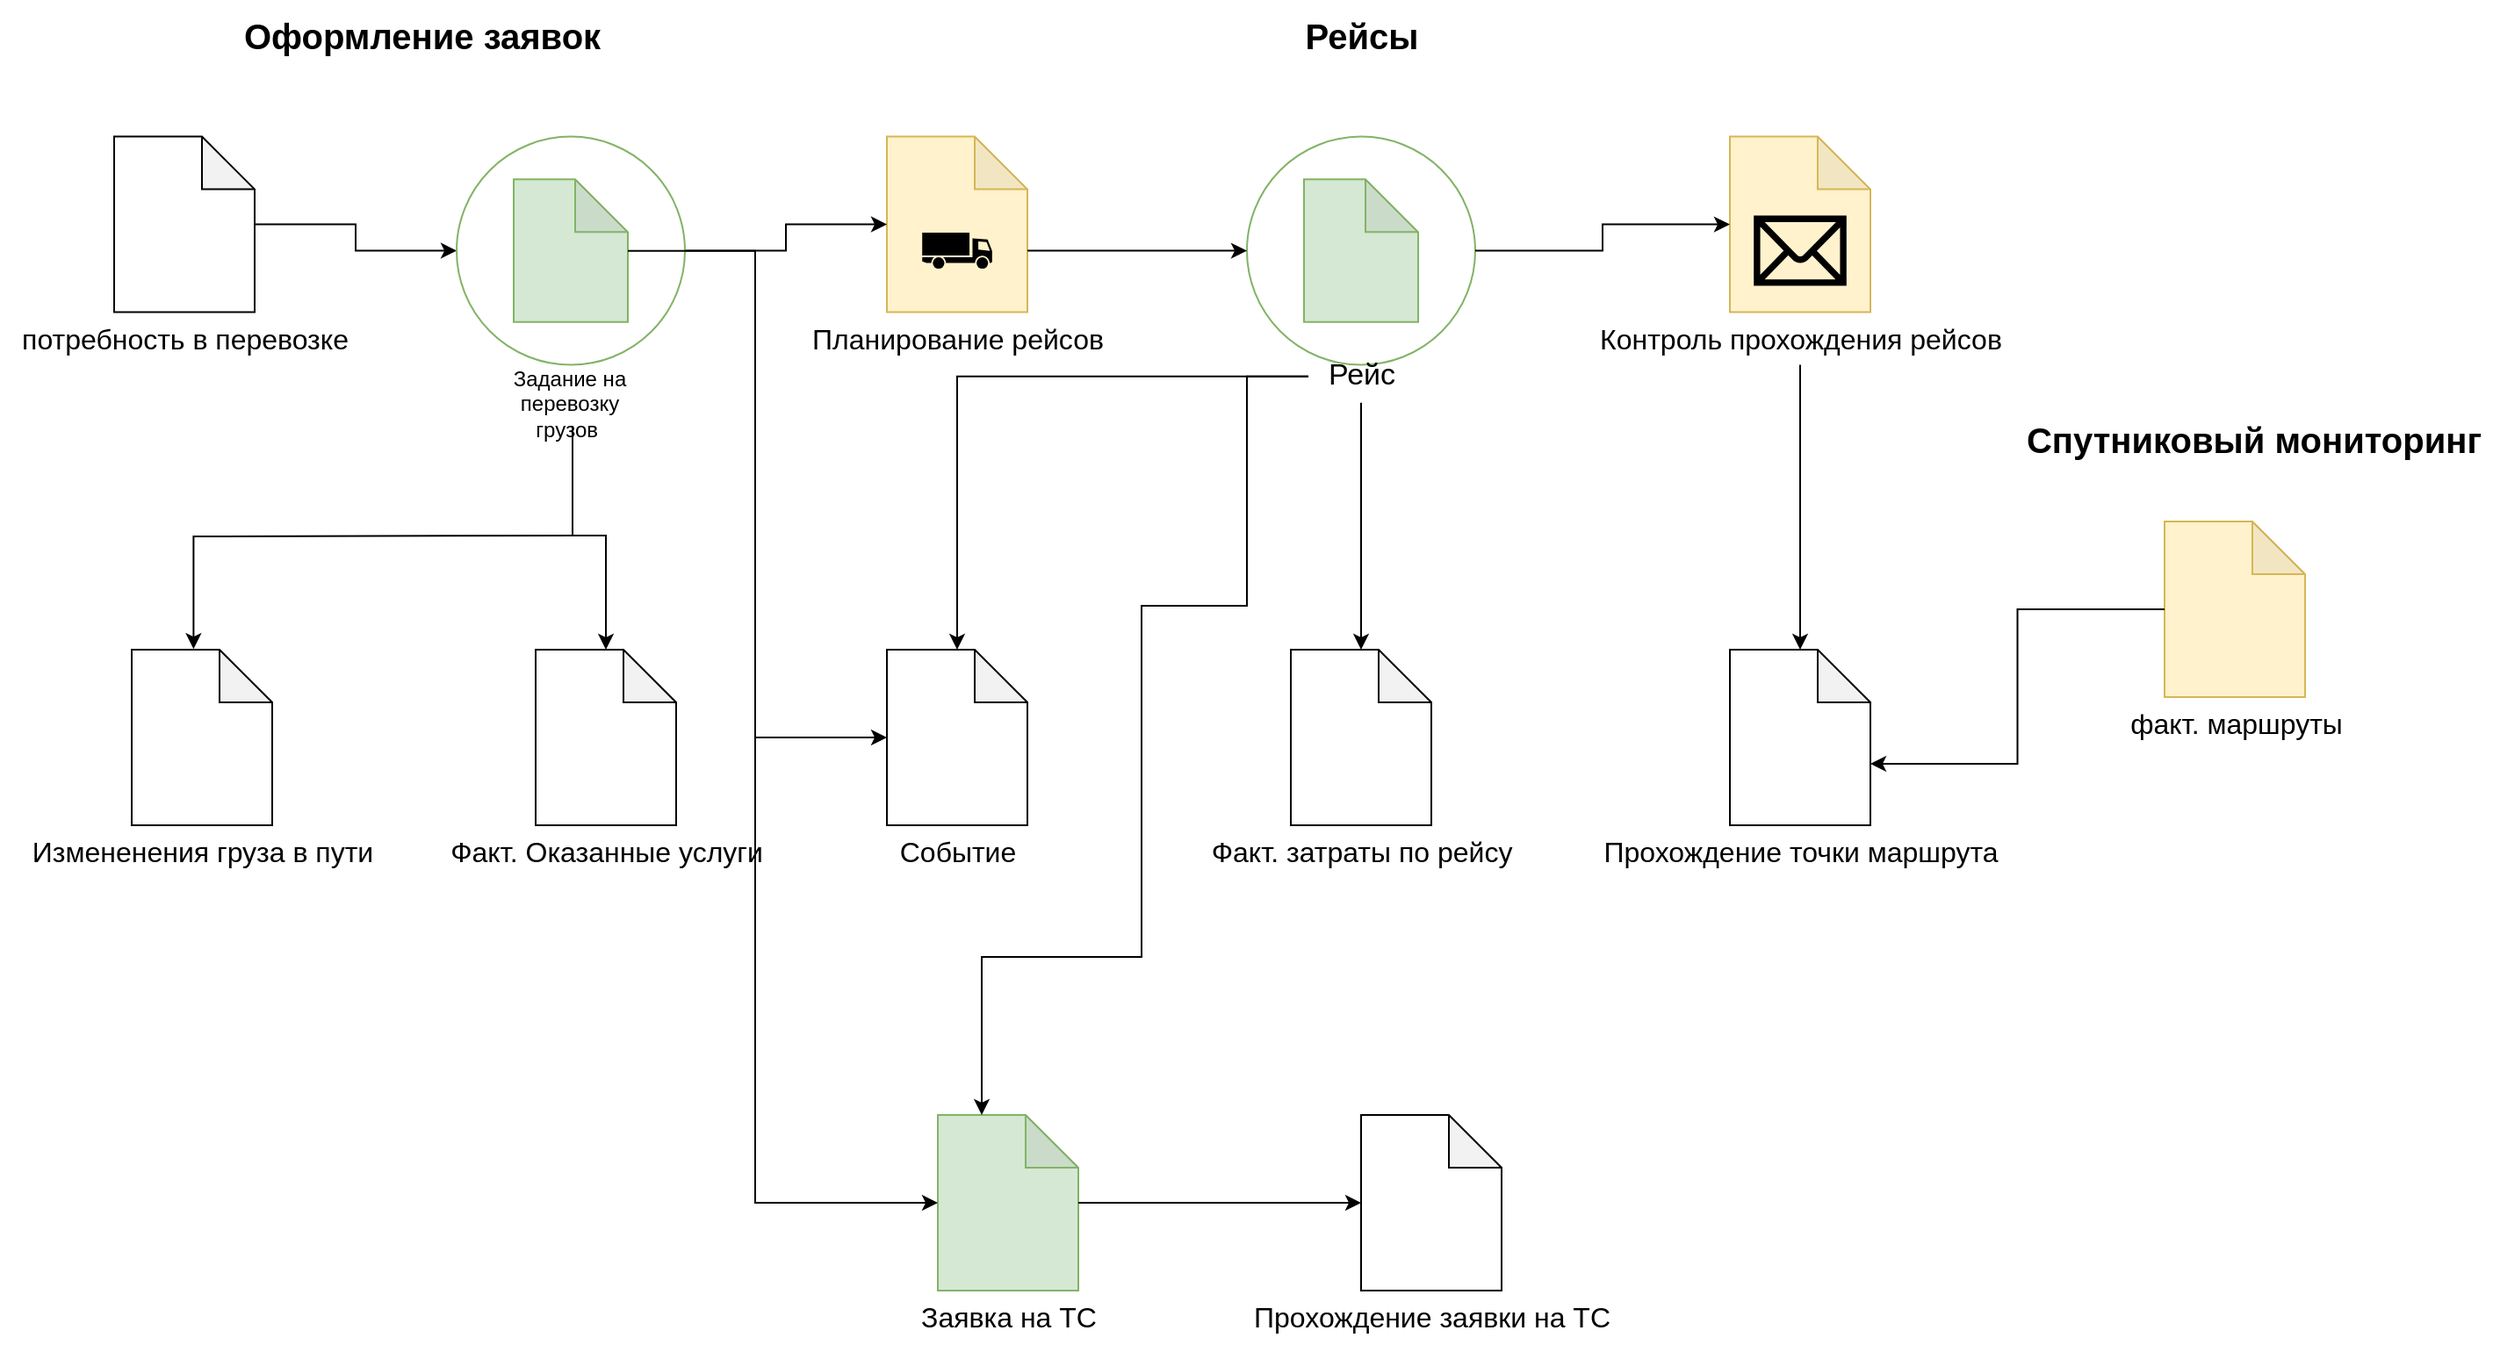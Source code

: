 <mxfile version="24.2.1" type="github">
  <diagram name="Страница — 1" id="71KRMf79bUPLbe6QW7eJ">
    <mxGraphModel dx="3434" dy="1509" grid="1" gridSize="10" guides="1" tooltips="1" connect="1" arrows="1" fold="1" page="1" pageScale="1" pageWidth="827" pageHeight="1169" math="0" shadow="0">
      <root>
        <mxCell id="0" />
        <mxCell id="1" parent="0" />
        <mxCell id="ib5mLaiR0aSDwd0X6dpf-1" value="&lt;font size=&quot;1&quot;&gt;&lt;b style=&quot;font-size: 20px;&quot;&gt;Оформление заявок&lt;/b&gt;&lt;/font&gt;" style="text;html=1;align=center;verticalAlign=middle;resizable=0;points=[];autosize=1;strokeColor=none;fillColor=none;" vertex="1" parent="1">
          <mxGeometry x="-655" y="180" width="230" height="40" as="geometry" />
        </mxCell>
        <mxCell id="ib5mLaiR0aSDwd0X6dpf-2" value="&lt;font size=&quot;1&quot;&gt;&lt;b style=&quot;font-size: 20px;&quot;&gt;Рейсы&lt;/b&gt;&lt;/font&gt;" style="text;html=1;align=center;verticalAlign=middle;resizable=0;points=[];autosize=1;strokeColor=none;fillColor=none;" vertex="1" parent="1">
          <mxGeometry x="-50" y="180" width="90" height="40" as="geometry" />
        </mxCell>
        <mxCell id="ib5mLaiR0aSDwd0X6dpf-7" value="" style="group" vertex="1" connectable="0" parent="1">
          <mxGeometry x="-760" y="257.81" width="190" height="130" as="geometry" />
        </mxCell>
        <mxCell id="ib5mLaiR0aSDwd0X6dpf-5" value="" style="shape=note;whiteSpace=wrap;html=1;backgroundOutline=1;darkOpacity=0.05;" vertex="1" parent="ib5mLaiR0aSDwd0X6dpf-7">
          <mxGeometry x="45" width="80" height="100" as="geometry" />
        </mxCell>
        <mxCell id="ib5mLaiR0aSDwd0X6dpf-6" value="&lt;font style=&quot;font-size: 16px;&quot;&gt;потребность в перевозке&lt;/font&gt;" style="text;html=1;align=center;verticalAlign=middle;resizable=0;points=[];autosize=1;strokeColor=none;fillColor=none;" vertex="1" parent="ib5mLaiR0aSDwd0X6dpf-7">
          <mxGeometry x="-20" y="100" width="210" height="30" as="geometry" />
        </mxCell>
        <mxCell id="ib5mLaiR0aSDwd0X6dpf-14" value="" style="group" vertex="1" connectable="0" parent="1">
          <mxGeometry x="-520" y="550" width="190" height="130" as="geometry" />
        </mxCell>
        <mxCell id="ib5mLaiR0aSDwd0X6dpf-15" value="" style="shape=note;whiteSpace=wrap;html=1;backgroundOutline=1;darkOpacity=0.05;" vertex="1" parent="ib5mLaiR0aSDwd0X6dpf-14">
          <mxGeometry x="45" width="80" height="100" as="geometry" />
        </mxCell>
        <mxCell id="ib5mLaiR0aSDwd0X6dpf-16" value="&lt;font style=&quot;font-size: 16px;&quot;&gt;Факт. Оказанные услуги&lt;/font&gt;" style="text;html=1;align=center;verticalAlign=middle;resizable=0;points=[];autosize=1;strokeColor=none;fillColor=none;" vertex="1" parent="ib5mLaiR0aSDwd0X6dpf-14">
          <mxGeometry x="-20" y="100" width="210" height="30" as="geometry" />
        </mxCell>
        <mxCell id="ib5mLaiR0aSDwd0X6dpf-19" value="" style="edgeStyle=orthogonalEdgeStyle;rounded=0;orthogonalLoop=1;jettySize=auto;html=1;" edge="1" parent="1" source="ib5mLaiR0aSDwd0X6dpf-5" target="ib5mLaiR0aSDwd0X6dpf-9">
          <mxGeometry relative="1" as="geometry" />
        </mxCell>
        <mxCell id="ib5mLaiR0aSDwd0X6dpf-20" value="" style="edgeStyle=orthogonalEdgeStyle;rounded=0;orthogonalLoop=1;jettySize=auto;html=1;movable=1;resizable=1;rotatable=1;deletable=1;editable=1;locked=0;connectable=1;" edge="1" parent="1" target="ib5mLaiR0aSDwd0X6dpf-15">
          <mxGeometry relative="1" as="geometry">
            <mxPoint x="-455" y="423.0" as="sourcePoint" />
            <Array as="points">
              <mxPoint x="-454" y="423" />
              <mxPoint x="-454" y="485" />
              <mxPoint x="-435" y="485" />
            </Array>
          </mxGeometry>
        </mxCell>
        <mxCell id="ib5mLaiR0aSDwd0X6dpf-26" value="" style="edgeStyle=orthogonalEdgeStyle;rounded=0;orthogonalLoop=1;jettySize=auto;html=1;entryX=0.44;entryY=-0.004;entryDx=0;entryDy=0;entryPerimeter=0;movable=1;resizable=1;rotatable=1;deletable=1;editable=1;locked=0;connectable=1;" edge="1" parent="1" target="ib5mLaiR0aSDwd0X6dpf-12">
          <mxGeometry relative="1" as="geometry">
            <mxPoint x="-450" y="485" as="sourcePoint" />
            <mxPoint x="-425" y="553" as="targetPoint" />
          </mxGeometry>
        </mxCell>
        <mxCell id="ib5mLaiR0aSDwd0X6dpf-28" value="" style="group" vertex="1" connectable="0" parent="1">
          <mxGeometry x="-320" y="257.81" width="180" height="130" as="geometry" />
        </mxCell>
        <mxCell id="ib5mLaiR0aSDwd0X6dpf-30" value="&lt;font style=&quot;font-size: 16px;&quot;&gt;Планирование рейсов&lt;/font&gt;" style="text;html=1;align=center;verticalAlign=middle;resizable=0;points=[];autosize=1;strokeColor=none;fillColor=none;" vertex="1" parent="ib5mLaiR0aSDwd0X6dpf-28">
          <mxGeometry x="-10" y="100" width="190" height="30" as="geometry" />
        </mxCell>
        <mxCell id="ib5mLaiR0aSDwd0X6dpf-37" value="" style="group;" vertex="1" connectable="0" parent="ib5mLaiR0aSDwd0X6dpf-28">
          <mxGeometry x="45" width="80" height="100" as="geometry" />
        </mxCell>
        <mxCell id="ib5mLaiR0aSDwd0X6dpf-29" value="" style="shape=note;whiteSpace=wrap;html=1;backgroundOutline=1;darkOpacity=0.05;fillColor=#fff2cc;strokeColor=#d6b656;" vertex="1" parent="ib5mLaiR0aSDwd0X6dpf-37">
          <mxGeometry width="80" height="100" as="geometry" />
        </mxCell>
        <mxCell id="ib5mLaiR0aSDwd0X6dpf-31" value="" style="shape=mxgraph.signs.transportation.truck_1;html=1;pointerEvents=1;fillColor=#000000;strokeColor=none;verticalLabelPosition=bottom;verticalAlign=top;align=center;sketch=0;flipV=0;flipH=1;" vertex="1" parent="ib5mLaiR0aSDwd0X6dpf-37">
          <mxGeometry x="20.11" y="54.75" width="39.79" height="20.5" as="geometry" />
        </mxCell>
        <mxCell id="ib5mLaiR0aSDwd0X6dpf-32" value="" style="edgeStyle=orthogonalEdgeStyle;rounded=0;orthogonalLoop=1;jettySize=auto;html=1;" edge="1" parent="1" source="ib5mLaiR0aSDwd0X6dpf-9" target="ib5mLaiR0aSDwd0X6dpf-29">
          <mxGeometry relative="1" as="geometry" />
        </mxCell>
        <mxCell id="ib5mLaiR0aSDwd0X6dpf-33" value="" style="group" vertex="1" connectable="0" parent="1">
          <mxGeometry x="-70" y="257.81" width="130" height="130" as="geometry" />
        </mxCell>
        <mxCell id="ib5mLaiR0aSDwd0X6dpf-34" value="" style="ellipse;whiteSpace=wrap;html=1;fillColor=none;strokeColor=#82b366;" vertex="1" parent="ib5mLaiR0aSDwd0X6dpf-33">
          <mxGeometry width="130" height="130" as="geometry" />
        </mxCell>
        <mxCell id="ib5mLaiR0aSDwd0X6dpf-35" value="" style="shape=note;whiteSpace=wrap;html=1;backgroundOutline=1;darkOpacity=0.05;fillColor=#d5e8d4;strokeColor=#82b366;" vertex="1" parent="ib5mLaiR0aSDwd0X6dpf-33">
          <mxGeometry x="32.5" y="24.375" width="65" height="81.25" as="geometry" />
        </mxCell>
        <mxCell id="ib5mLaiR0aSDwd0X6dpf-36" value="&lt;font style=&quot;font-size: 17px;&quot;&gt;Рейс&lt;/font&gt;" style="text;html=1;align=center;verticalAlign=middle;resizable=0;points=[];autosize=1;strokeColor=none;fillColor=none;" vertex="1" parent="1">
          <mxGeometry x="-35" y="379.38" width="60" height="30" as="geometry" />
        </mxCell>
        <mxCell id="ib5mLaiR0aSDwd0X6dpf-38" value="" style="edgeStyle=orthogonalEdgeStyle;rounded=0;orthogonalLoop=1;jettySize=auto;html=1;entryX=0;entryY=0.5;entryDx=0;entryDy=0;exitX=0;exitY=0;exitDx=80;exitDy=65;exitPerimeter=0;" edge="1" parent="1" source="ib5mLaiR0aSDwd0X6dpf-29" target="ib5mLaiR0aSDwd0X6dpf-34">
          <mxGeometry relative="1" as="geometry">
            <mxPoint x="-380" y="320" as="sourcePoint" />
            <mxPoint x="-265" y="315" as="targetPoint" />
          </mxGeometry>
        </mxCell>
        <mxCell id="ib5mLaiR0aSDwd0X6dpf-39" value="" style="group" vertex="1" connectable="0" parent="1">
          <mxGeometry x="160" y="257.81" width="215" height="130" as="geometry" />
        </mxCell>
        <mxCell id="ib5mLaiR0aSDwd0X6dpf-41" value="&lt;font style=&quot;font-size: 16px;&quot;&gt;Контроль прохождения рейсов&lt;/font&gt;" style="text;html=1;align=center;verticalAlign=middle;resizable=0;points=[];autosize=1;strokeColor=none;fillColor=none;" vertex="1" parent="ib5mLaiR0aSDwd0X6dpf-39">
          <mxGeometry x="-45" y="100" width="260" height="30" as="geometry" />
        </mxCell>
        <mxCell id="ib5mLaiR0aSDwd0X6dpf-43" value="" style="group" vertex="1" connectable="0" parent="ib5mLaiR0aSDwd0X6dpf-39">
          <mxGeometry x="45" width="80" height="100" as="geometry" />
        </mxCell>
        <mxCell id="ib5mLaiR0aSDwd0X6dpf-40" value="" style="shape=note;whiteSpace=wrap;html=1;backgroundOutline=1;darkOpacity=0.05;fillColor=#fff2cc;strokeColor=#d6b656;" vertex="1" parent="ib5mLaiR0aSDwd0X6dpf-43">
          <mxGeometry width="80" height="100" as="geometry" />
        </mxCell>
        <mxCell id="ib5mLaiR0aSDwd0X6dpf-42" value="" style="shape=mxgraph.signs.tech.mail;html=1;pointerEvents=1;fillColor=#000000;strokeColor=none;verticalLabelPosition=bottom;verticalAlign=top;align=center;sketch=0;" vertex="1" parent="ib5mLaiR0aSDwd0X6dpf-43">
          <mxGeometry x="13.6" y="45" width="52.8" height="40" as="geometry" />
        </mxCell>
        <mxCell id="ib5mLaiR0aSDwd0X6dpf-44" value="" style="edgeStyle=orthogonalEdgeStyle;rounded=0;orthogonalLoop=1;jettySize=auto;html=1;entryX=0;entryY=0.5;entryDx=0;entryDy=0;exitX=1;exitY=0.5;exitDx=0;exitDy=0;entryPerimeter=0;" edge="1" parent="1" source="ib5mLaiR0aSDwd0X6dpf-34" target="ib5mLaiR0aSDwd0X6dpf-40">
          <mxGeometry relative="1" as="geometry">
            <mxPoint x="-185" y="330" as="sourcePoint" />
            <mxPoint x="-60" y="320" as="targetPoint" />
          </mxGeometry>
        </mxCell>
        <mxCell id="ib5mLaiR0aSDwd0X6dpf-45" value="" style="group" vertex="1" connectable="0" parent="1">
          <mxGeometry x="-520" y="257.81" width="130" height="164.38" as="geometry" />
        </mxCell>
        <mxCell id="ib5mLaiR0aSDwd0X6dpf-10" value="" style="group" vertex="1" connectable="0" parent="ib5mLaiR0aSDwd0X6dpf-45">
          <mxGeometry width="130" height="130" as="geometry" />
        </mxCell>
        <mxCell id="ib5mLaiR0aSDwd0X6dpf-9" value="" style="ellipse;whiteSpace=wrap;html=1;fillColor=none;strokeColor=#82b366;" vertex="1" parent="ib5mLaiR0aSDwd0X6dpf-10">
          <mxGeometry width="130" height="130" as="geometry" />
        </mxCell>
        <mxCell id="ib5mLaiR0aSDwd0X6dpf-8" value="" style="shape=note;whiteSpace=wrap;html=1;backgroundOutline=1;darkOpacity=0.05;fillColor=#d5e8d4;strokeColor=#82b366;" vertex="1" parent="ib5mLaiR0aSDwd0X6dpf-10">
          <mxGeometry x="32.5" y="24.375" width="65" height="81.25" as="geometry" />
        </mxCell>
        <mxCell id="ib5mLaiR0aSDwd0X6dpf-24" value="Задание на перевозку грузов&amp;nbsp;" style="text;html=1;align=center;verticalAlign=middle;whiteSpace=wrap;rounded=0;" vertex="1" parent="ib5mLaiR0aSDwd0X6dpf-45">
          <mxGeometry x="24.375" y="140.005" width="81.25" height="24.375" as="geometry" />
        </mxCell>
        <mxCell id="ib5mLaiR0aSDwd0X6dpf-46" value="" style="group" vertex="1" connectable="0" parent="1">
          <mxGeometry x="-320" y="550" width="170" height="130" as="geometry" />
        </mxCell>
        <mxCell id="ib5mLaiR0aSDwd0X6dpf-47" value="" style="shape=note;whiteSpace=wrap;html=1;backgroundOutline=1;darkOpacity=0.05;" vertex="1" parent="ib5mLaiR0aSDwd0X6dpf-46">
          <mxGeometry x="45" width="80" height="100" as="geometry" />
        </mxCell>
        <mxCell id="ib5mLaiR0aSDwd0X6dpf-48" value="&lt;font style=&quot;font-size: 16px;&quot;&gt;Событие&lt;/font&gt;" style="text;html=1;align=center;verticalAlign=middle;resizable=0;points=[];autosize=1;strokeColor=none;fillColor=none;" vertex="1" parent="ib5mLaiR0aSDwd0X6dpf-46">
          <mxGeometry x="40" y="100" width="90" height="30" as="geometry" />
        </mxCell>
        <mxCell id="ib5mLaiR0aSDwd0X6dpf-49" value="" style="group" vertex="1" connectable="0" parent="1">
          <mxGeometry x="-90" y="550" width="185" height="130" as="geometry" />
        </mxCell>
        <mxCell id="ib5mLaiR0aSDwd0X6dpf-50" value="" style="shape=note;whiteSpace=wrap;html=1;backgroundOutline=1;darkOpacity=0.05;" vertex="1" parent="ib5mLaiR0aSDwd0X6dpf-49">
          <mxGeometry x="45" width="80" height="100" as="geometry" />
        </mxCell>
        <mxCell id="ib5mLaiR0aSDwd0X6dpf-51" value="&lt;font style=&quot;font-size: 16px;&quot;&gt;Факт. затраты по рейсу&lt;/font&gt;" style="text;html=1;align=center;verticalAlign=middle;resizable=0;points=[];autosize=1;strokeColor=none;fillColor=none;" vertex="1" parent="ib5mLaiR0aSDwd0X6dpf-49">
          <mxGeometry x="-15" y="100" width="200" height="30" as="geometry" />
        </mxCell>
        <mxCell id="ib5mLaiR0aSDwd0X6dpf-52" value="" style="group" vertex="1" connectable="0" parent="1">
          <mxGeometry x="160" y="550" width="215" height="130" as="geometry" />
        </mxCell>
        <mxCell id="ib5mLaiR0aSDwd0X6dpf-53" value="" style="shape=note;whiteSpace=wrap;html=1;backgroundOutline=1;darkOpacity=0.05;" vertex="1" parent="ib5mLaiR0aSDwd0X6dpf-52">
          <mxGeometry x="45" width="80" height="100" as="geometry" />
        </mxCell>
        <mxCell id="ib5mLaiR0aSDwd0X6dpf-54" value="&lt;font style=&quot;font-size: 16px;&quot;&gt;Прохождение точки маршрута&lt;/font&gt;" style="text;html=1;align=center;verticalAlign=middle;resizable=0;points=[];autosize=1;strokeColor=none;fillColor=none;" vertex="1" parent="ib5mLaiR0aSDwd0X6dpf-52">
          <mxGeometry x="-45" y="100" width="260" height="30" as="geometry" />
        </mxCell>
        <mxCell id="ib5mLaiR0aSDwd0X6dpf-58" value="" style="group" vertex="1" connectable="0" parent="1">
          <mxGeometry x="-50" y="815" width="200" height="130" as="geometry" />
        </mxCell>
        <mxCell id="ib5mLaiR0aSDwd0X6dpf-59" value="" style="shape=note;whiteSpace=wrap;html=1;backgroundOutline=1;darkOpacity=0.05;" vertex="1" parent="ib5mLaiR0aSDwd0X6dpf-58">
          <mxGeometry x="45" width="80" height="100" as="geometry" />
        </mxCell>
        <mxCell id="ib5mLaiR0aSDwd0X6dpf-60" value="&lt;font style=&quot;font-size: 16px;&quot;&gt;Прохождение заявки на ТС&lt;/font&gt;" style="text;html=1;align=center;verticalAlign=middle;resizable=0;points=[];autosize=1;strokeColor=none;fillColor=none;" vertex="1" parent="ib5mLaiR0aSDwd0X6dpf-58">
          <mxGeometry x="-30" y="100" width="230" height="30" as="geometry" />
        </mxCell>
        <mxCell id="ib5mLaiR0aSDwd0X6dpf-61" value="" style="group;" vertex="1" connectable="0" parent="1">
          <mxGeometry x="-291" y="815" width="170" height="130" as="geometry" />
        </mxCell>
        <mxCell id="ib5mLaiR0aSDwd0X6dpf-62" value="" style="shape=note;whiteSpace=wrap;html=1;backgroundOutline=1;darkOpacity=0.05;fillColor=#d5e8d4;strokeColor=#82b366;" vertex="1" parent="ib5mLaiR0aSDwd0X6dpf-61">
          <mxGeometry x="45" width="80" height="100" as="geometry" />
        </mxCell>
        <mxCell id="ib5mLaiR0aSDwd0X6dpf-63" value="&lt;font style=&quot;font-size: 16px;&quot;&gt;Заявка на ТС&lt;/font&gt;" style="text;html=1;align=center;verticalAlign=middle;resizable=0;points=[];autosize=1;strokeColor=none;fillColor=none;" vertex="1" parent="ib5mLaiR0aSDwd0X6dpf-61">
          <mxGeometry x="20" y="100" width="130" height="30" as="geometry" />
        </mxCell>
        <mxCell id="ib5mLaiR0aSDwd0X6dpf-64" value="" style="group" vertex="1" connectable="0" parent="1">
          <mxGeometry x="-750" y="550" width="195" height="130" as="geometry" />
        </mxCell>
        <mxCell id="ib5mLaiR0aSDwd0X6dpf-12" value="" style="shape=note;whiteSpace=wrap;html=1;backgroundOutline=1;darkOpacity=0.05;" vertex="1" parent="ib5mLaiR0aSDwd0X6dpf-64">
          <mxGeometry x="45" width="80" height="100" as="geometry" />
        </mxCell>
        <mxCell id="ib5mLaiR0aSDwd0X6dpf-13" value="&lt;font style=&quot;font-size: 16px;&quot;&gt;Измененения груза в пути&lt;/font&gt;" style="text;html=1;align=center;verticalAlign=middle;resizable=0;points=[];autosize=1;strokeColor=none;fillColor=none;" vertex="1" parent="ib5mLaiR0aSDwd0X6dpf-64">
          <mxGeometry x="-25" y="100" width="220" height="30" as="geometry" />
        </mxCell>
        <mxCell id="ib5mLaiR0aSDwd0X6dpf-67" value="" style="edgeStyle=orthogonalEdgeStyle;rounded=0;orthogonalLoop=1;jettySize=auto;html=1;entryX=0;entryY=0;entryDx=25;entryDy=0;entryPerimeter=0;" edge="1" parent="1" source="ib5mLaiR0aSDwd0X6dpf-36" target="ib5mLaiR0aSDwd0X6dpf-62">
          <mxGeometry relative="1" as="geometry">
            <mxPoint x="-70" y="415" as="sourcePoint" />
            <mxPoint x="-10" y="560" as="targetPoint" />
            <Array as="points">
              <mxPoint x="-70" y="394" />
              <mxPoint x="-70" y="525" />
              <mxPoint x="-130" y="525" />
              <mxPoint x="-130" y="725" />
              <mxPoint x="-221" y="725" />
            </Array>
          </mxGeometry>
        </mxCell>
        <mxCell id="ib5mLaiR0aSDwd0X6dpf-71" style="edgeStyle=orthogonalEdgeStyle;rounded=0;orthogonalLoop=1;jettySize=auto;html=1;entryX=0;entryY=0.5;entryDx=0;entryDy=0;entryPerimeter=0;" edge="1" parent="1" source="ib5mLaiR0aSDwd0X6dpf-62" target="ib5mLaiR0aSDwd0X6dpf-59">
          <mxGeometry relative="1" as="geometry" />
        </mxCell>
        <mxCell id="ib5mLaiR0aSDwd0X6dpf-72" style="edgeStyle=orthogonalEdgeStyle;rounded=0;orthogonalLoop=1;jettySize=auto;html=1;entryX=0.5;entryY=0;entryDx=0;entryDy=0;entryPerimeter=0;" edge="1" parent="1" source="ib5mLaiR0aSDwd0X6dpf-41" target="ib5mLaiR0aSDwd0X6dpf-53">
          <mxGeometry relative="1" as="geometry" />
        </mxCell>
        <mxCell id="ib5mLaiR0aSDwd0X6dpf-73" style="edgeStyle=orthogonalEdgeStyle;rounded=0;orthogonalLoop=1;jettySize=auto;html=1;entryX=0.5;entryY=0;entryDx=0;entryDy=0;entryPerimeter=0;" edge="1" parent="1" source="ib5mLaiR0aSDwd0X6dpf-36" target="ib5mLaiR0aSDwd0X6dpf-50">
          <mxGeometry relative="1" as="geometry" />
        </mxCell>
        <mxCell id="ib5mLaiR0aSDwd0X6dpf-74" style="edgeStyle=orthogonalEdgeStyle;rounded=0;orthogonalLoop=1;jettySize=auto;html=1;entryX=0.5;entryY=0;entryDx=0;entryDy=0;entryPerimeter=0;" edge="1" parent="1" source="ib5mLaiR0aSDwd0X6dpf-36" target="ib5mLaiR0aSDwd0X6dpf-47">
          <mxGeometry relative="1" as="geometry" />
        </mxCell>
        <mxCell id="ib5mLaiR0aSDwd0X6dpf-77" value="" style="group" vertex="1" connectable="0" parent="1">
          <mxGeometry x="410" y="255" width="232.5" height="352" as="geometry" />
        </mxCell>
        <mxCell id="ib5mLaiR0aSDwd0X6dpf-78" value="" style="shape=note;whiteSpace=wrap;html=1;backgroundOutline=1;darkOpacity=0.05;fillColor=#fff2cc;strokeColor=#d6b656;" vertex="1" parent="ib5mLaiR0aSDwd0X6dpf-77">
          <mxGeometry x="42.5" y="222" width="80" height="100" as="geometry" />
        </mxCell>
        <mxCell id="ib5mLaiR0aSDwd0X6dpf-79" value="&lt;font style=&quot;font-size: 16px;&quot;&gt;факт. маршруты&lt;/font&gt;" style="text;html=1;align=center;verticalAlign=middle;resizable=0;points=[];autosize=1;strokeColor=none;fillColor=none;" vertex="1" parent="ib5mLaiR0aSDwd0X6dpf-77">
          <mxGeometry x="7.5" y="322" width="150" height="30" as="geometry" />
        </mxCell>
        <mxCell id="ib5mLaiR0aSDwd0X6dpf-75" value="&lt;font style=&quot;font-size: 20px;&quot;&gt;&lt;b&gt;Спутниковый мониторинг&lt;/b&gt;&lt;/font&gt;" style="text;html=1;align=center;verticalAlign=middle;resizable=0;points=[];autosize=1;strokeColor=none;fillColor=none;" vertex="1" parent="ib5mLaiR0aSDwd0X6dpf-77">
          <mxGeometry x="-47.5" y="155" width="280" height="40" as="geometry" />
        </mxCell>
        <mxCell id="ib5mLaiR0aSDwd0X6dpf-89" style="edgeStyle=orthogonalEdgeStyle;rounded=0;orthogonalLoop=1;jettySize=auto;html=1;entryX=0;entryY=0;entryDx=80;entryDy=65;entryPerimeter=0;" edge="1" parent="1" source="ib5mLaiR0aSDwd0X6dpf-78" target="ib5mLaiR0aSDwd0X6dpf-53">
          <mxGeometry relative="1" as="geometry" />
        </mxCell>
        <mxCell id="ib5mLaiR0aSDwd0X6dpf-90" style="edgeStyle=orthogonalEdgeStyle;rounded=0;orthogonalLoop=1;jettySize=auto;html=1;entryX=0;entryY=0.5;entryDx=0;entryDy=0;entryPerimeter=0;" edge="1" parent="1" source="ib5mLaiR0aSDwd0X6dpf-8" target="ib5mLaiR0aSDwd0X6dpf-47">
          <mxGeometry relative="1" as="geometry">
            <Array as="points">
              <mxPoint x="-350" y="323" />
              <mxPoint x="-350" y="600" />
            </Array>
          </mxGeometry>
        </mxCell>
        <mxCell id="ib5mLaiR0aSDwd0X6dpf-91" style="edgeStyle=orthogonalEdgeStyle;rounded=0;orthogonalLoop=1;jettySize=auto;html=1;entryX=0;entryY=0.5;entryDx=0;entryDy=0;entryPerimeter=0;" edge="1" parent="1" target="ib5mLaiR0aSDwd0X6dpf-62">
          <mxGeometry relative="1" as="geometry">
            <mxPoint x="-350" y="595" as="sourcePoint" />
            <Array as="points">
              <mxPoint x="-350" y="865" />
            </Array>
          </mxGeometry>
        </mxCell>
      </root>
    </mxGraphModel>
  </diagram>
</mxfile>
